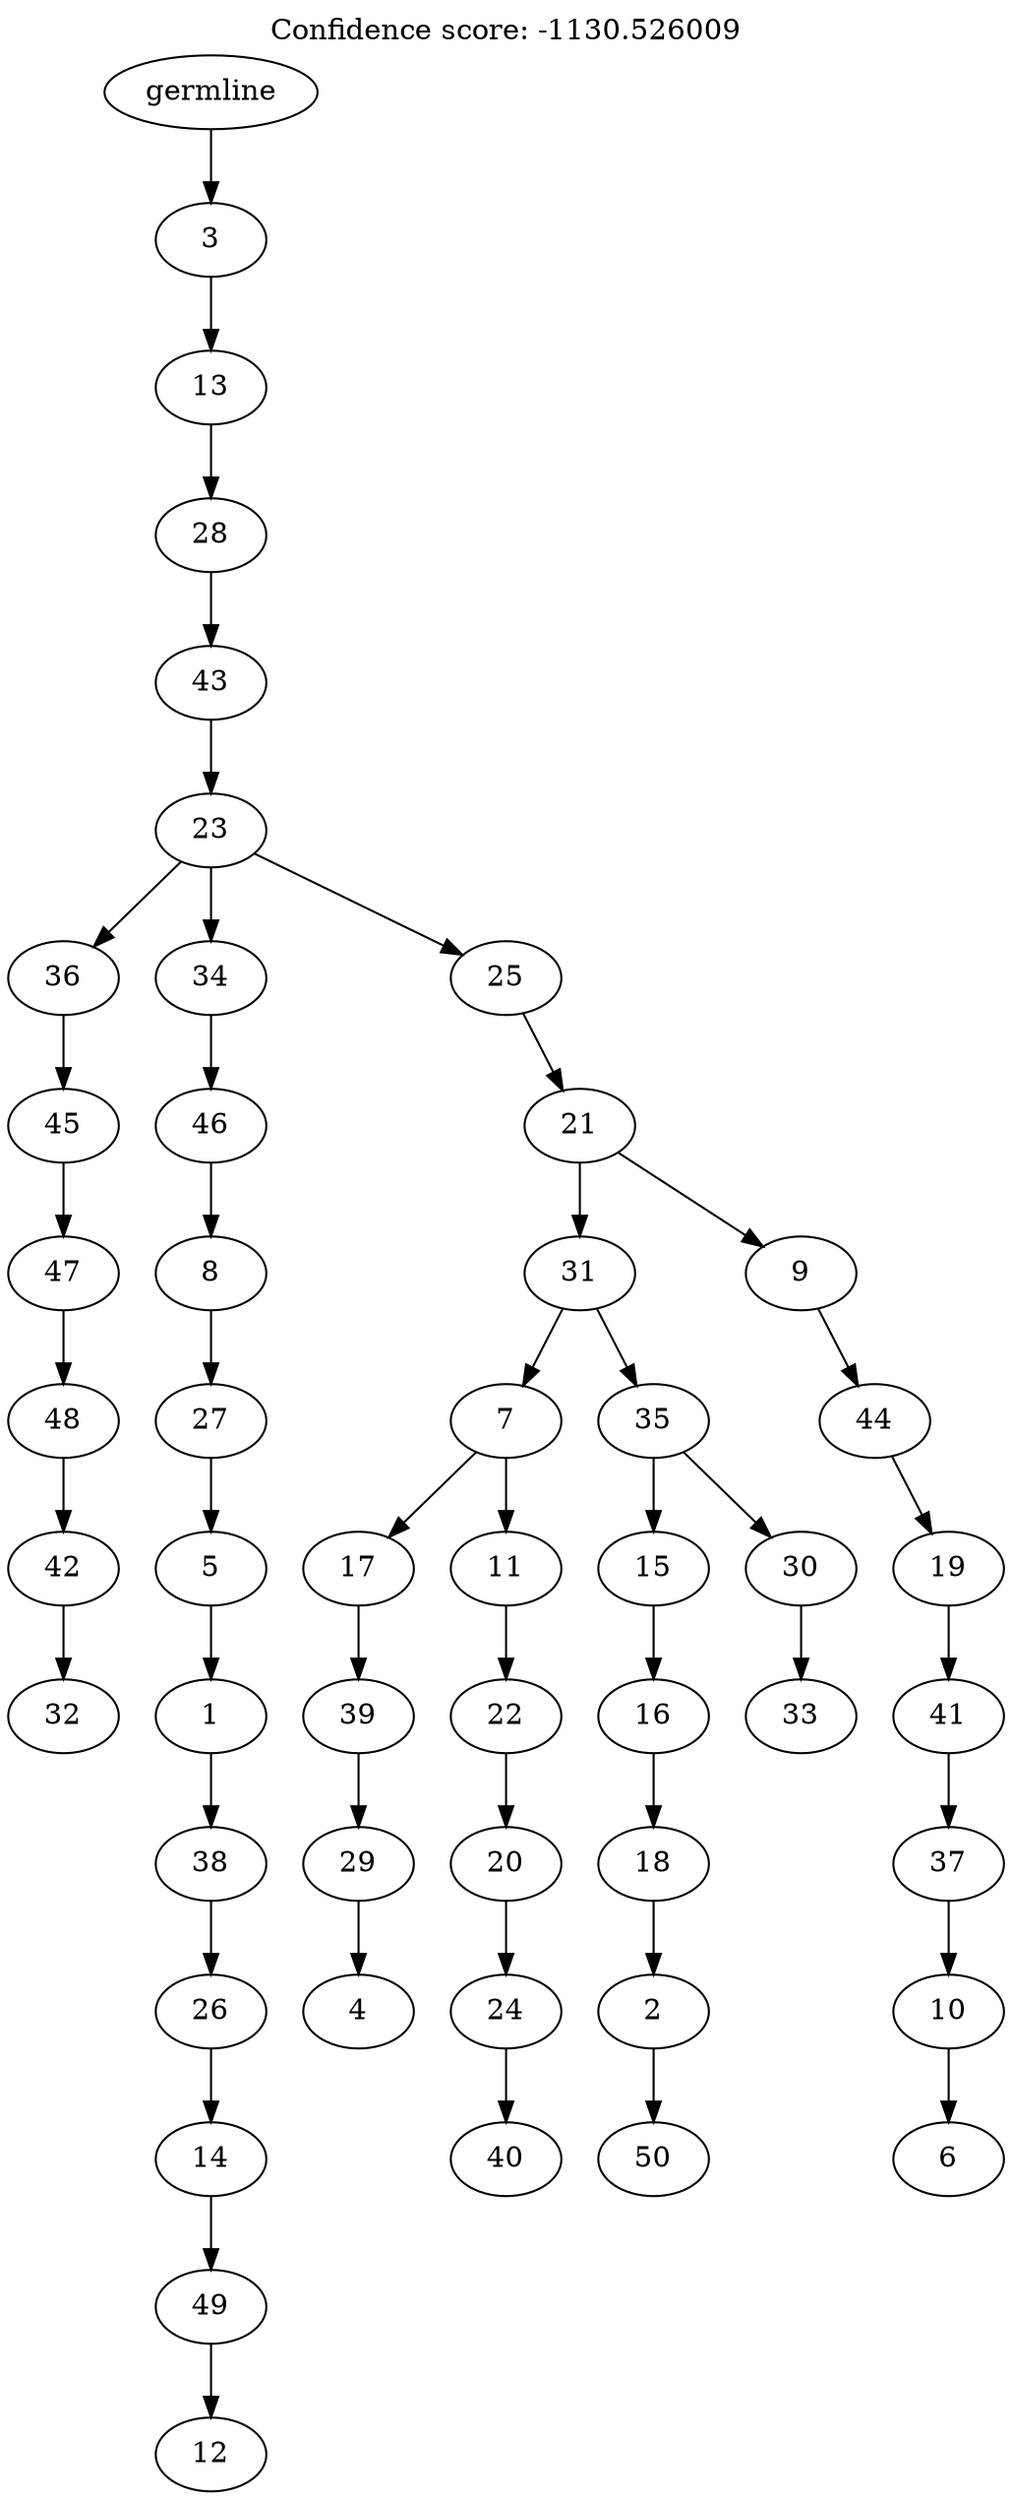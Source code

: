 digraph g {
	"49" -> "50";
	"50" [label="32"];
	"48" -> "49";
	"49" [label="42"];
	"47" -> "48";
	"48" [label="48"];
	"46" -> "47";
	"47" [label="47"];
	"45" -> "46";
	"46" [label="45"];
	"43" -> "44";
	"44" [label="12"];
	"42" -> "43";
	"43" [label="49"];
	"41" -> "42";
	"42" [label="14"];
	"40" -> "41";
	"41" [label="26"];
	"39" -> "40";
	"40" [label="38"];
	"38" -> "39";
	"39" [label="1"];
	"37" -> "38";
	"38" [label="5"];
	"36" -> "37";
	"37" [label="27"];
	"35" -> "36";
	"36" [label="8"];
	"34" -> "35";
	"35" [label="46"];
	"32" -> "33";
	"33" [label="4"];
	"31" -> "32";
	"32" [label="29"];
	"30" -> "31";
	"31" [label="39"];
	"28" -> "29";
	"29" [label="40"];
	"27" -> "28";
	"28" [label="24"];
	"26" -> "27";
	"27" [label="20"];
	"25" -> "26";
	"26" [label="22"];
	"24" -> "25";
	"25" [label="11"];
	"24" -> "30";
	"30" [label="17"];
	"22" -> "23";
	"23" [label="50"];
	"21" -> "22";
	"22" [label="2"];
	"20" -> "21";
	"21" [label="18"];
	"19" -> "20";
	"20" [label="16"];
	"17" -> "18";
	"18" [label="33"];
	"16" -> "17";
	"17" [label="30"];
	"16" -> "19";
	"19" [label="15"];
	"15" -> "16";
	"16" [label="35"];
	"15" -> "24";
	"24" [label="7"];
	"13" -> "14";
	"14" [label="6"];
	"12" -> "13";
	"13" [label="10"];
	"11" -> "12";
	"12" [label="37"];
	"10" -> "11";
	"11" [label="41"];
	"9" -> "10";
	"10" [label="19"];
	"8" -> "9";
	"9" [label="44"];
	"7" -> "8";
	"8" [label="9"];
	"7" -> "15";
	"15" [label="31"];
	"6" -> "7";
	"7" [label="21"];
	"5" -> "6";
	"6" [label="25"];
	"5" -> "34";
	"34" [label="34"];
	"5" -> "45";
	"45" [label="36"];
	"4" -> "5";
	"5" [label="23"];
	"3" -> "4";
	"4" [label="43"];
	"2" -> "3";
	"3" [label="28"];
	"1" -> "2";
	"2" [label="13"];
	"0" -> "1";
	"1" [label="3"];
	"0" [label="germline"];
	labelloc="t";
	label="Confidence score: -1130.526009";
}
